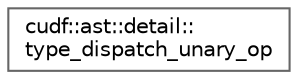 digraph "类继承关系图"
{
 // LATEX_PDF_SIZE
  bgcolor="transparent";
  edge [fontname=Helvetica,fontsize=10,labelfontname=Helvetica,labelfontsize=10];
  node [fontname=Helvetica,fontsize=10,shape=box,height=0.2,width=0.4];
  rankdir="LR";
  Node0 [id="Node000000",label="cudf::ast::detail::\ltype_dispatch_unary_op",height=0.2,width=0.4,color="grey40", fillcolor="white", style="filled",URL="$structcudf_1_1ast_1_1detail_1_1type__dispatch__unary__op.html",tooltip="Functor performing a type dispatch for a unary operator."];
}
